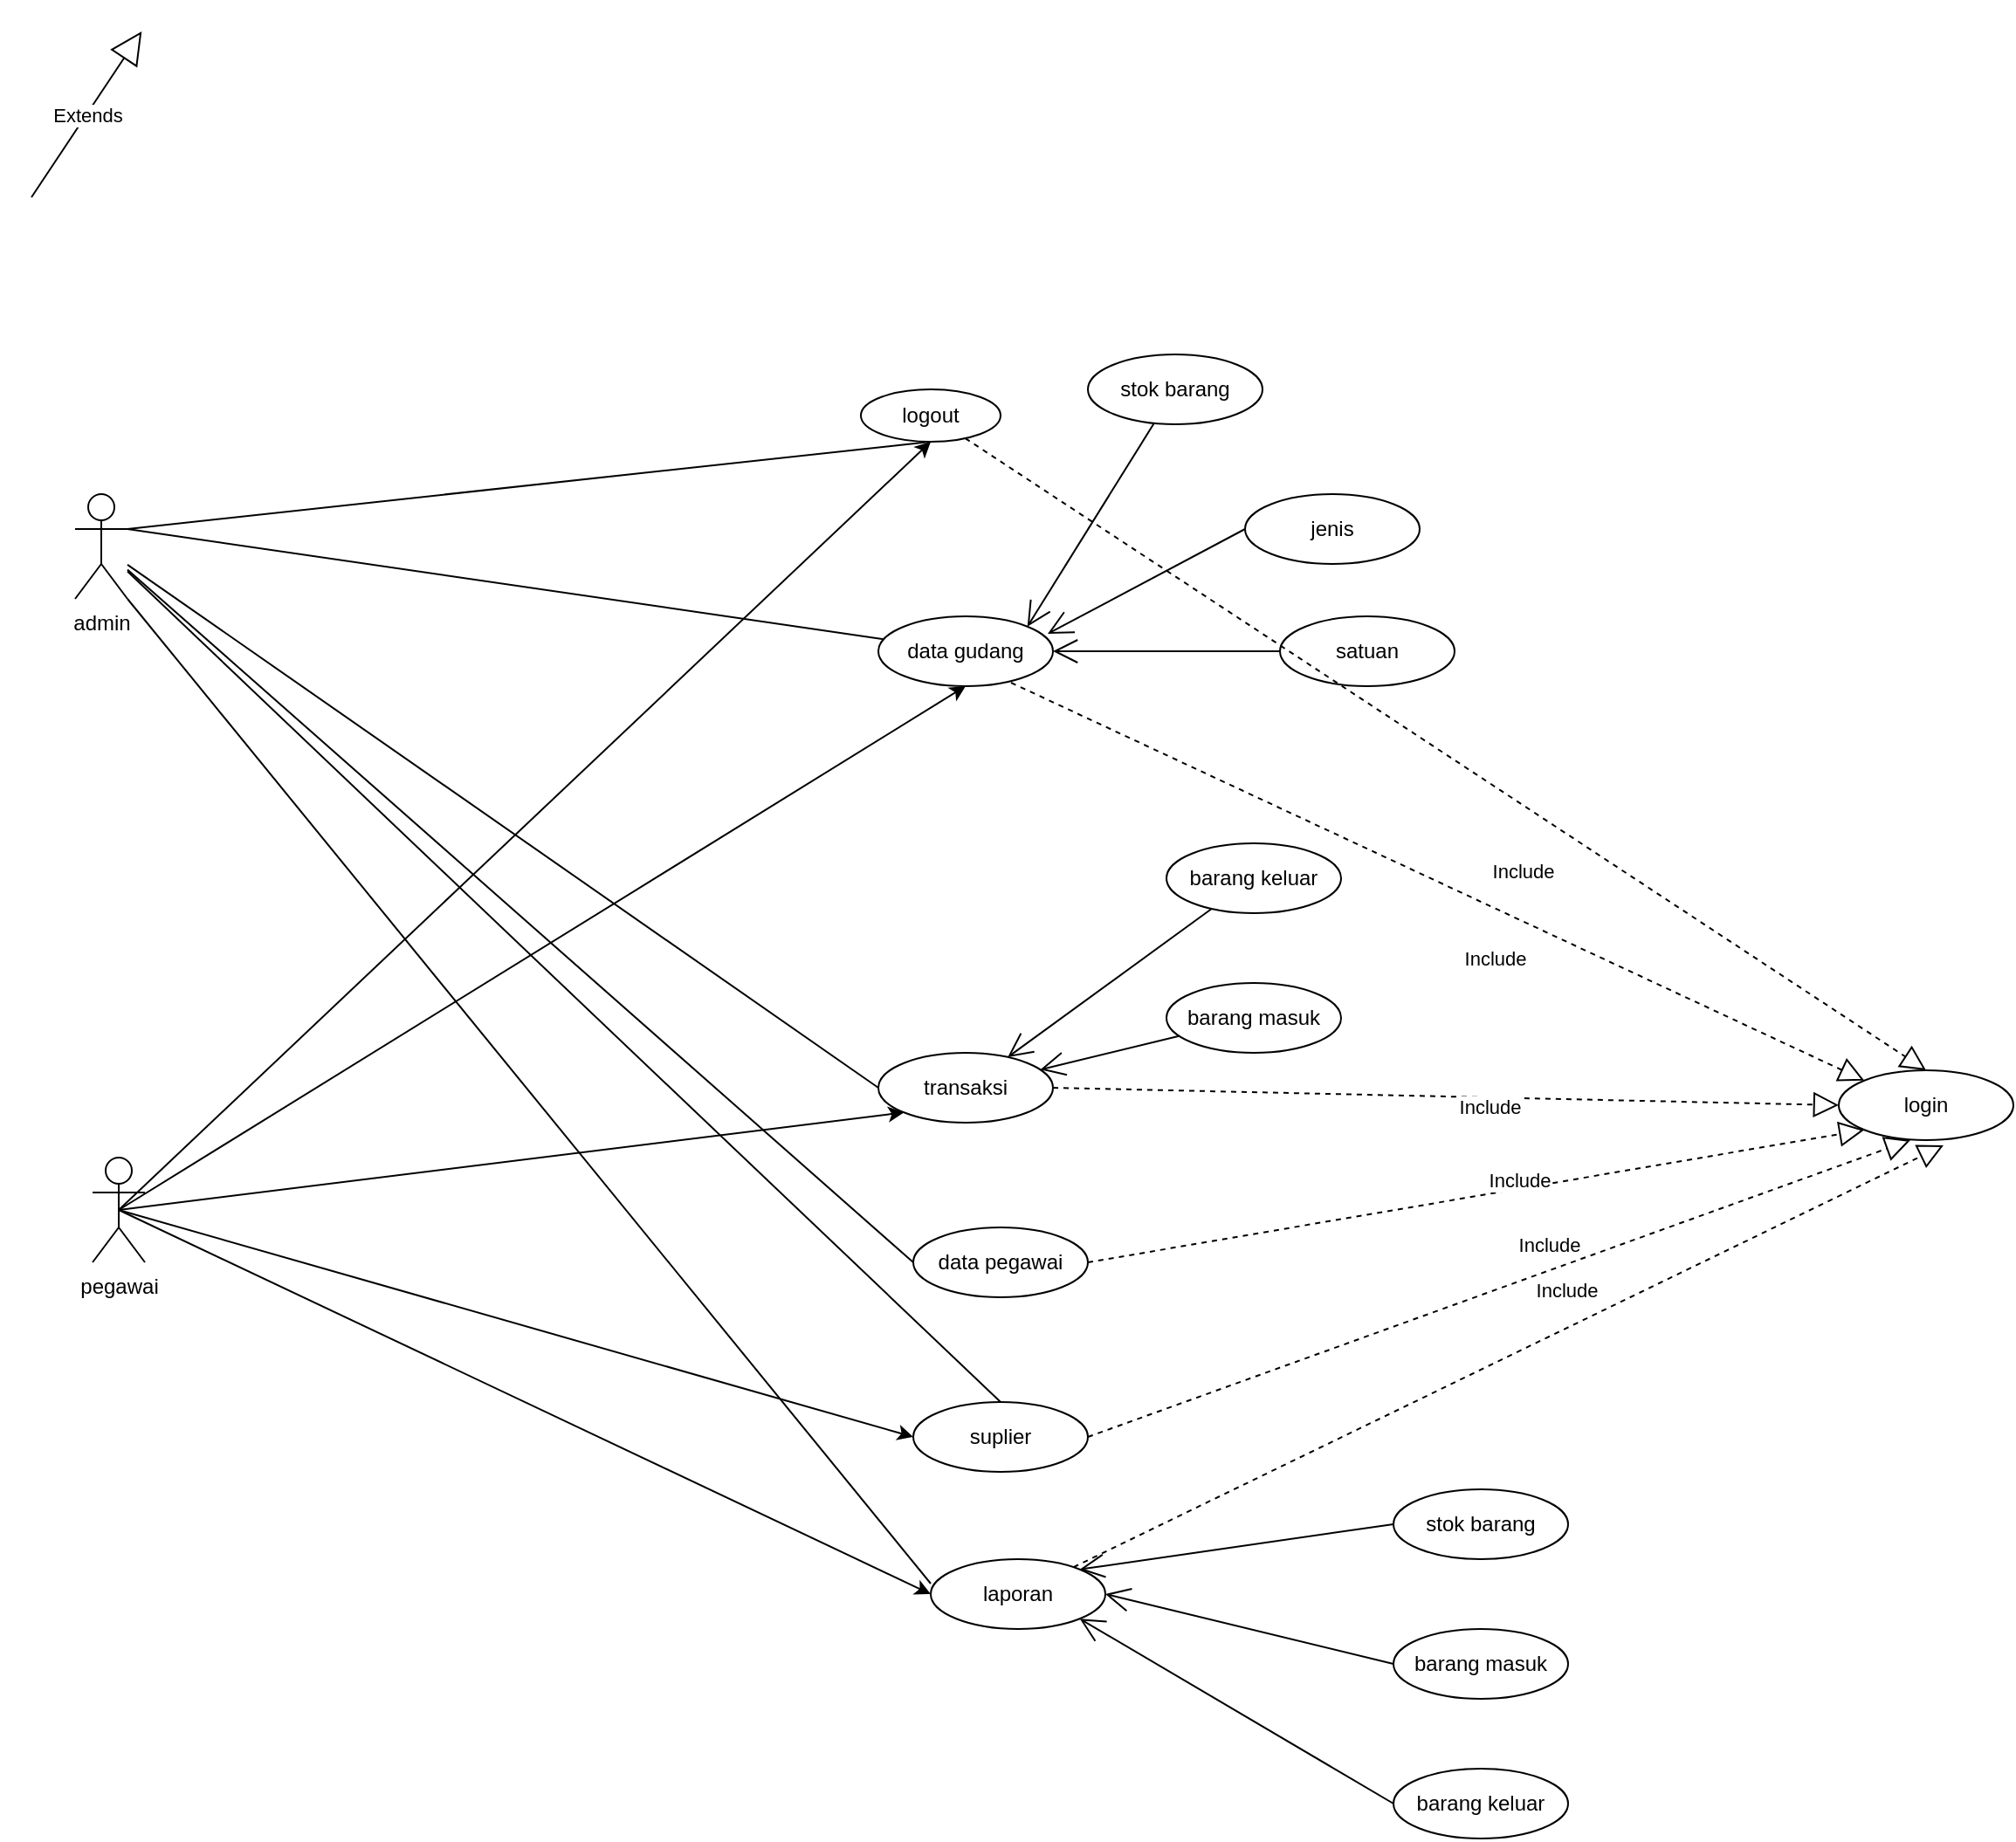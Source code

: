 <mxfile version="14.4.3" type="device"><diagram id="fraCLoJrizSCz5b080e5" name="Page-1"><mxGraphModel dx="2548" dy="1250" grid="1" gridSize="10" guides="1" tooltips="1" connect="1" arrows="1" fold="1" page="1" pageScale="1" pageWidth="850" pageHeight="1100" math="0" shadow="0"><root><mxCell id="0"/><mxCell id="1" parent="0"/><mxCell id="zNMZDBJA7DG8xM0XbHvl-1" value="admin" style="shape=umlActor;verticalLabelPosition=bottom;verticalAlign=top;html=1;outlineConnect=0;" vertex="1" parent="1"><mxGeometry x="470" y="350" width="30" height="60" as="geometry"/></mxCell><mxCell id="zNMZDBJA7DG8xM0XbHvl-2" value="logout" style="ellipse;whiteSpace=wrap;html=1;" vertex="1" parent="1"><mxGeometry x="920" y="290" width="80" height="30" as="geometry"/></mxCell><mxCell id="zNMZDBJA7DG8xM0XbHvl-3" value="data gudang" style="ellipse;whiteSpace=wrap;html=1;" vertex="1" parent="1"><mxGeometry x="930" y="420" width="100" height="40" as="geometry"/></mxCell><mxCell id="zNMZDBJA7DG8xM0XbHvl-4" value="stok barang" style="ellipse;whiteSpace=wrap;html=1;" vertex="1" parent="1"><mxGeometry x="1050" y="270" width="100" height="40" as="geometry"/></mxCell><mxCell id="zNMZDBJA7DG8xM0XbHvl-5" value="satuan" style="ellipse;whiteSpace=wrap;html=1;" vertex="1" parent="1"><mxGeometry x="1160" y="420" width="100" height="40" as="geometry"/></mxCell><mxCell id="zNMZDBJA7DG8xM0XbHvl-11" value="" style="endArrow=open;endFill=1;endSize=12;html=1;entryX=1;entryY=0;entryDx=0;entryDy=0;" edge="1" parent="1" source="zNMZDBJA7DG8xM0XbHvl-4" target="zNMZDBJA7DG8xM0XbHvl-3"><mxGeometry width="160" relative="1" as="geometry"><mxPoint x="1090" y="220" as="sourcePoint"/><mxPoint x="1250" y="220" as="targetPoint"/></mxGeometry></mxCell><mxCell id="zNMZDBJA7DG8xM0XbHvl-13" value="" style="endArrow=open;endFill=1;endSize=12;html=1;" edge="1" parent="1" source="zNMZDBJA7DG8xM0XbHvl-5" target="zNMZDBJA7DG8xM0XbHvl-3"><mxGeometry width="160" relative="1" as="geometry"><mxPoint x="1090" y="320" as="sourcePoint"/><mxPoint x="1250" y="320" as="targetPoint"/></mxGeometry></mxCell><mxCell id="zNMZDBJA7DG8xM0XbHvl-25" value="Extends" style="endArrow=block;endSize=16;endFill=0;html=1;" edge="1" parent="1" source="zNMZDBJA7DG8xM0XbHvl-24"><mxGeometry width="160" relative="1" as="geometry"><mxPoint x="445" y="180" as="sourcePoint"/><mxPoint x="508.161" y="85.032" as="targetPoint"/></mxGeometry></mxCell><mxCell id="zNMZDBJA7DG8xM0XbHvl-28" value="transaksi" style="ellipse;whiteSpace=wrap;html=1;" vertex="1" parent="1"><mxGeometry x="930" y="670" width="100" height="40" as="geometry"/></mxCell><mxCell id="zNMZDBJA7DG8xM0XbHvl-29" value="barang masuk" style="ellipse;whiteSpace=wrap;html=1;" vertex="1" parent="1"><mxGeometry x="1095" y="630" width="100" height="40" as="geometry"/></mxCell><mxCell id="zNMZDBJA7DG8xM0XbHvl-30" value="barang keluar" style="ellipse;whiteSpace=wrap;html=1;" vertex="1" parent="1"><mxGeometry x="1095" y="550" width="100" height="40" as="geometry"/></mxCell><mxCell id="zNMZDBJA7DG8xM0XbHvl-31" value="" style="endArrow=open;endFill=1;endSize=12;html=1;" edge="1" parent="1" source="zNMZDBJA7DG8xM0XbHvl-29" target="zNMZDBJA7DG8xM0XbHvl-28"><mxGeometry width="160" relative="1" as="geometry"><mxPoint x="1090" y="520" as="sourcePoint"/><mxPoint x="1250" y="520" as="targetPoint"/></mxGeometry></mxCell><mxCell id="zNMZDBJA7DG8xM0XbHvl-32" value="" style="endArrow=open;endFill=1;endSize=12;html=1;" edge="1" parent="1" source="zNMZDBJA7DG8xM0XbHvl-30" target="zNMZDBJA7DG8xM0XbHvl-28"><mxGeometry width="160" relative="1" as="geometry"><mxPoint x="1090" y="520" as="sourcePoint"/><mxPoint x="1250" y="520" as="targetPoint"/></mxGeometry></mxCell><mxCell id="zNMZDBJA7DG8xM0XbHvl-53" value="" style="endArrow=none;html=1;exitX=1;exitY=0.333;exitDx=0;exitDy=0;exitPerimeter=0;" edge="1" parent="1" source="zNMZDBJA7DG8xM0XbHvl-1" target="zNMZDBJA7DG8xM0XbHvl-3"><mxGeometry width="50" height="50" relative="1" as="geometry"><mxPoint x="1150" y="230" as="sourcePoint"/><mxPoint x="1200" y="180" as="targetPoint"/></mxGeometry></mxCell><mxCell id="zNMZDBJA7DG8xM0XbHvl-54" value="" style="endArrow=none;html=1;entryX=0;entryY=0.5;entryDx=0;entryDy=0;" edge="1" parent="1" source="zNMZDBJA7DG8xM0XbHvl-1" target="zNMZDBJA7DG8xM0XbHvl-28"><mxGeometry width="50" height="50" relative="1" as="geometry"><mxPoint x="1150" y="430" as="sourcePoint"/><mxPoint x="990" y="570" as="targetPoint"/></mxGeometry></mxCell><mxCell id="zNMZDBJA7DG8xM0XbHvl-55" value="" style="endArrow=none;html=1;entryX=0.5;entryY=1;entryDx=0;entryDy=0;exitX=1;exitY=0.333;exitDx=0;exitDy=0;exitPerimeter=0;" edge="1" parent="1" source="zNMZDBJA7DG8xM0XbHvl-1" target="zNMZDBJA7DG8xM0XbHvl-2"><mxGeometry width="50" height="50" relative="1" as="geometry"><mxPoint x="1150" y="230" as="sourcePoint"/><mxPoint x="1200" y="180" as="targetPoint"/></mxGeometry></mxCell><mxCell id="zNMZDBJA7DG8xM0XbHvl-56" value="data pegawai" style="ellipse;whiteSpace=wrap;html=1;" vertex="1" parent="1"><mxGeometry x="950" y="770" width="100" height="40" as="geometry"/></mxCell><mxCell id="zNMZDBJA7DG8xM0XbHvl-65" value="" style="endArrow=none;html=1;exitX=0;exitY=0.5;exitDx=0;exitDy=0;" edge="1" parent="1" source="zNMZDBJA7DG8xM0XbHvl-56" target="zNMZDBJA7DG8xM0XbHvl-1"><mxGeometry width="50" height="50" relative="1" as="geometry"><mxPoint x="1150" y="840" as="sourcePoint"/><mxPoint x="870" y="690" as="targetPoint"/></mxGeometry></mxCell><mxCell id="zNMZDBJA7DG8xM0XbHvl-66" value="suplier" style="ellipse;whiteSpace=wrap;html=1;" vertex="1" parent="1"><mxGeometry x="950" y="870" width="100" height="40" as="geometry"/></mxCell><mxCell id="zNMZDBJA7DG8xM0XbHvl-71" value="" style="endArrow=none;html=1;exitX=0.5;exitY=0;exitDx=0;exitDy=0;" edge="1" parent="1" source="zNMZDBJA7DG8xM0XbHvl-66" target="zNMZDBJA7DG8xM0XbHvl-1"><mxGeometry width="50" height="50" relative="1" as="geometry"><mxPoint x="850" y="910" as="sourcePoint"/><mxPoint x="1200" y="750" as="targetPoint"/></mxGeometry></mxCell><mxCell id="zNMZDBJA7DG8xM0XbHvl-76" value="laporan" style="ellipse;whiteSpace=wrap;html=1;" vertex="1" parent="1"><mxGeometry x="960" y="960" width="100" height="40" as="geometry"/></mxCell><mxCell id="zNMZDBJA7DG8xM0XbHvl-77" value="" style="endArrow=none;html=1;entryX=0;entryY=0.35;entryDx=0;entryDy=0;entryPerimeter=0;exitX=1;exitY=1;exitDx=0;exitDy=0;exitPerimeter=0;" edge="1" parent="1" source="zNMZDBJA7DG8xM0XbHvl-1" target="zNMZDBJA7DG8xM0XbHvl-76"><mxGeometry width="50" height="50" relative="1" as="geometry"><mxPoint x="790" y="690" as="sourcePoint"/><mxPoint x="1200" y="1050" as="targetPoint"/></mxGeometry></mxCell><mxCell id="zNMZDBJA7DG8xM0XbHvl-78" value="stok barang" style="ellipse;whiteSpace=wrap;html=1;" vertex="1" parent="1"><mxGeometry x="1225" y="920" width="100" height="40" as="geometry"/></mxCell><mxCell id="zNMZDBJA7DG8xM0XbHvl-79" value="barang masuk" style="ellipse;whiteSpace=wrap;html=1;" vertex="1" parent="1"><mxGeometry x="1225" y="1000" width="100" height="40" as="geometry"/></mxCell><mxCell id="zNMZDBJA7DG8xM0XbHvl-80" value="barang keluar" style="ellipse;whiteSpace=wrap;html=1;" vertex="1" parent="1"><mxGeometry x="1225" y="1080" width="100" height="40" as="geometry"/></mxCell><mxCell id="zNMZDBJA7DG8xM0XbHvl-87" value="" style="endArrow=open;endFill=1;endSize=12;html=1;exitX=0;exitY=0.5;exitDx=0;exitDy=0;entryX=1;entryY=0;entryDx=0;entryDy=0;" edge="1" parent="1" source="zNMZDBJA7DG8xM0XbHvl-78" target="zNMZDBJA7DG8xM0XbHvl-76"><mxGeometry width="160" relative="1" as="geometry"><mxPoint x="1090" y="1400" as="sourcePoint"/><mxPoint x="1250" y="1400" as="targetPoint"/></mxGeometry></mxCell><mxCell id="zNMZDBJA7DG8xM0XbHvl-88" value="" style="endArrow=open;endFill=1;endSize=12;html=1;exitX=0;exitY=0.5;exitDx=0;exitDy=0;entryX=1;entryY=1;entryDx=0;entryDy=0;" edge="1" parent="1" source="zNMZDBJA7DG8xM0XbHvl-80" target="zNMZDBJA7DG8xM0XbHvl-76"><mxGeometry width="160" relative="1" as="geometry"><mxPoint x="1010" y="1460" as="sourcePoint"/><mxPoint x="1250" y="1600" as="targetPoint"/></mxGeometry></mxCell><mxCell id="zNMZDBJA7DG8xM0XbHvl-89" value="" style="endArrow=open;endFill=1;endSize=12;html=1;exitX=0;exitY=0.5;exitDx=0;exitDy=0;entryX=1;entryY=0.5;entryDx=0;entryDy=0;" edge="1" parent="1" source="zNMZDBJA7DG8xM0XbHvl-79" target="zNMZDBJA7DG8xM0XbHvl-76"><mxGeometry width="160" relative="1" as="geometry"><mxPoint x="1090" y="1500" as="sourcePoint"/><mxPoint x="1250" y="1500" as="targetPoint"/></mxGeometry></mxCell><mxCell id="zNMZDBJA7DG8xM0XbHvl-90" value="login" style="ellipse;whiteSpace=wrap;html=1;" vertex="1" parent="1"><mxGeometry x="1480" y="680" width="100" height="40" as="geometry"/></mxCell><mxCell id="zNMZDBJA7DG8xM0XbHvl-91" value="" style="endArrow=block;dashed=1;endFill=0;endSize=12;html=1;entryX=0;entryY=0.5;entryDx=0;entryDy=0;exitX=1;exitY=0.5;exitDx=0;exitDy=0;" edge="1" parent="1" source="zNMZDBJA7DG8xM0XbHvl-28" target="zNMZDBJA7DG8xM0XbHvl-90"><mxGeometry width="160" relative="1" as="geometry"><mxPoint x="1270" y="740" as="sourcePoint"/><mxPoint x="1430" y="740" as="targetPoint"/></mxGeometry></mxCell><mxCell id="zNMZDBJA7DG8xM0XbHvl-92" value="Include" style="edgeLabel;html=1;align=center;verticalAlign=middle;resizable=0;points=[];" vertex="1" connectable="0" parent="zNMZDBJA7DG8xM0XbHvl-91"><mxGeometry x="0.347" y="2" relative="1" as="geometry"><mxPoint x="-53.04" y="5.66" as="offset"/></mxGeometry></mxCell><mxCell id="zNMZDBJA7DG8xM0XbHvl-93" value="" style="endArrow=block;dashed=1;endFill=0;endSize=12;html=1;entryX=0;entryY=0;entryDx=0;entryDy=0;exitX=0.76;exitY=0.95;exitDx=0;exitDy=0;exitPerimeter=0;" edge="1" parent="1" source="zNMZDBJA7DG8xM0XbHvl-3" target="zNMZDBJA7DG8xM0XbHvl-90"><mxGeometry width="160" relative="1" as="geometry"><mxPoint x="1040" y="700" as="sourcePoint"/><mxPoint x="1660" y="590" as="targetPoint"/></mxGeometry></mxCell><mxCell id="zNMZDBJA7DG8xM0XbHvl-94" value="Include" style="edgeLabel;html=1;align=center;verticalAlign=middle;resizable=0;points=[];" vertex="1" connectable="0" parent="zNMZDBJA7DG8xM0XbHvl-93"><mxGeometry x="0.347" y="2" relative="1" as="geometry"><mxPoint x="-53.04" y="5.66" as="offset"/></mxGeometry></mxCell><mxCell id="zNMZDBJA7DG8xM0XbHvl-95" value="" style="endArrow=block;dashed=1;endFill=0;endSize=12;html=1;entryX=0.5;entryY=0;entryDx=0;entryDy=0;" edge="1" parent="1" source="zNMZDBJA7DG8xM0XbHvl-2" target="zNMZDBJA7DG8xM0XbHvl-90"><mxGeometry width="160" relative="1" as="geometry"><mxPoint x="1066" y="348" as="sourcePoint"/><mxPoint x="1674.645" y="575.858" as="targetPoint"/></mxGeometry></mxCell><mxCell id="zNMZDBJA7DG8xM0XbHvl-96" value="Include" style="edgeLabel;html=1;align=center;verticalAlign=middle;resizable=0;points=[];" vertex="1" connectable="0" parent="zNMZDBJA7DG8xM0XbHvl-95"><mxGeometry x="0.347" y="2" relative="1" as="geometry"><mxPoint x="-53.04" y="5.66" as="offset"/></mxGeometry></mxCell><mxCell id="zNMZDBJA7DG8xM0XbHvl-97" value="" style="endArrow=block;dashed=1;endFill=0;endSize=12;html=1;exitX=1;exitY=0.5;exitDx=0;exitDy=0;entryX=0;entryY=1;entryDx=0;entryDy=0;" edge="1" parent="1" source="zNMZDBJA7DG8xM0XbHvl-56" target="zNMZDBJA7DG8xM0XbHvl-90"><mxGeometry width="160" relative="1" as="geometry"><mxPoint x="1040" y="700" as="sourcePoint"/><mxPoint x="1670" y="610" as="targetPoint"/></mxGeometry></mxCell><mxCell id="zNMZDBJA7DG8xM0XbHvl-98" value="Include" style="edgeLabel;html=1;align=center;verticalAlign=middle;resizable=0;points=[];" vertex="1" connectable="0" parent="zNMZDBJA7DG8xM0XbHvl-97"><mxGeometry x="0.347" y="2" relative="1" as="geometry"><mxPoint x="-53.04" y="5.66" as="offset"/></mxGeometry></mxCell><mxCell id="zNMZDBJA7DG8xM0XbHvl-99" value="" style="endArrow=block;dashed=1;endFill=0;endSize=12;html=1;entryX=0.41;entryY=1;entryDx=0;entryDy=0;entryPerimeter=0;exitX=1;exitY=0.5;exitDx=0;exitDy=0;" edge="1" parent="1" source="zNMZDBJA7DG8xM0XbHvl-66" target="zNMZDBJA7DG8xM0XbHvl-90"><mxGeometry width="160" relative="1" as="geometry"><mxPoint x="1040" y="880" as="sourcePoint"/><mxPoint x="1674.645" y="604.142" as="targetPoint"/></mxGeometry></mxCell><mxCell id="zNMZDBJA7DG8xM0XbHvl-100" value="Include" style="edgeLabel;html=1;align=center;verticalAlign=middle;resizable=0;points=[];" vertex="1" connectable="0" parent="zNMZDBJA7DG8xM0XbHvl-99"><mxGeometry x="0.347" y="2" relative="1" as="geometry"><mxPoint x="-53.04" y="5.66" as="offset"/></mxGeometry></mxCell><mxCell id="zNMZDBJA7DG8xM0XbHvl-101" value="" style="endArrow=block;dashed=1;endFill=0;endSize=12;html=1;entryX=0.6;entryY=1.075;entryDx=0;entryDy=0;entryPerimeter=0;" edge="1" parent="1" source="zNMZDBJA7DG8xM0XbHvl-76" target="zNMZDBJA7DG8xM0XbHvl-90"><mxGeometry width="160" relative="1" as="geometry"><mxPoint x="944.031" y="1162.461" as="sourcePoint"/><mxPoint x="1701" y="610" as="targetPoint"/></mxGeometry></mxCell><mxCell id="zNMZDBJA7DG8xM0XbHvl-102" value="Include" style="edgeLabel;html=1;align=center;verticalAlign=middle;resizable=0;points=[];" vertex="1" connectable="0" parent="zNMZDBJA7DG8xM0XbHvl-101"><mxGeometry x="0.347" y="2" relative="1" as="geometry"><mxPoint x="-53.04" y="5.66" as="offset"/></mxGeometry></mxCell><mxCell id="zNMZDBJA7DG8xM0XbHvl-103" value="pegawai" style="shape=umlActor;verticalLabelPosition=bottom;verticalAlign=top;html=1;outlineConnect=0;" vertex="1" parent="1"><mxGeometry x="480" y="730" width="30" height="60" as="geometry"/></mxCell><mxCell id="zNMZDBJA7DG8xM0XbHvl-110" value="jenis" style="ellipse;whiteSpace=wrap;html=1;" vertex="1" parent="1"><mxGeometry x="1140" y="350" width="100" height="40" as="geometry"/></mxCell><mxCell id="zNMZDBJA7DG8xM0XbHvl-111" value="" style="endArrow=open;endFill=1;endSize=12;html=1;exitX=0;exitY=0.5;exitDx=0;exitDy=0;entryX=0.97;entryY=0.25;entryDx=0;entryDy=0;entryPerimeter=0;" edge="1" parent="1" source="zNMZDBJA7DG8xM0XbHvl-110" target="zNMZDBJA7DG8xM0XbHvl-3"><mxGeometry width="160" relative="1" as="geometry"><mxPoint x="1097.789" y="319.394" as="sourcePoint"/><mxPoint x="1020" y="430" as="targetPoint"/></mxGeometry></mxCell><mxCell id="zNMZDBJA7DG8xM0XbHvl-118" value="" style="endArrow=classic;html=1;entryX=0.5;entryY=1;entryDx=0;entryDy=0;exitX=0.5;exitY=0.5;exitDx=0;exitDy=0;exitPerimeter=0;" edge="1" parent="1" source="zNMZDBJA7DG8xM0XbHvl-103" target="zNMZDBJA7DG8xM0XbHvl-2"><mxGeometry width="50" height="50" relative="1" as="geometry"><mxPoint x="600" y="1200" as="sourcePoint"/><mxPoint x="560" y="740" as="targetPoint"/></mxGeometry></mxCell><mxCell id="zNMZDBJA7DG8xM0XbHvl-119" value="" style="endArrow=classic;html=1;entryX=0.5;entryY=1;entryDx=0;entryDy=0;exitX=0.5;exitY=0.5;exitDx=0;exitDy=0;exitPerimeter=0;" edge="1" parent="1" source="zNMZDBJA7DG8xM0XbHvl-103" target="zNMZDBJA7DG8xM0XbHvl-3"><mxGeometry width="50" height="50" relative="1" as="geometry"><mxPoint x="600" y="1200" as="sourcePoint"/><mxPoint x="390" y="730" as="targetPoint"/></mxGeometry></mxCell><mxCell id="zNMZDBJA7DG8xM0XbHvl-120" value="" style="endArrow=classic;html=1;entryX=0;entryY=1;entryDx=0;entryDy=0;exitX=0.5;exitY=0.5;exitDx=0;exitDy=0;exitPerimeter=0;" edge="1" parent="1" source="zNMZDBJA7DG8xM0XbHvl-103" target="zNMZDBJA7DG8xM0XbHvl-28"><mxGeometry width="50" height="50" relative="1" as="geometry"><mxPoint x="600" y="1200" as="sourcePoint"/><mxPoint x="660" y="1300" as="targetPoint"/></mxGeometry></mxCell><mxCell id="zNMZDBJA7DG8xM0XbHvl-121" value="" style="endArrow=classic;html=1;entryX=0;entryY=0.5;entryDx=0;entryDy=0;exitX=0.5;exitY=0.5;exitDx=0;exitDy=0;exitPerimeter=0;" edge="1" parent="1" source="zNMZDBJA7DG8xM0XbHvl-103" target="zNMZDBJA7DG8xM0XbHvl-66"><mxGeometry width="50" height="50" relative="1" as="geometry"><mxPoint x="600" y="1200" as="sourcePoint"/><mxPoint x="470" y="960" as="targetPoint"/></mxGeometry></mxCell><mxCell id="zNMZDBJA7DG8xM0XbHvl-122" value="" style="endArrow=classic;html=1;entryX=0;entryY=0.5;entryDx=0;entryDy=0;exitX=0.5;exitY=0.5;exitDx=0;exitDy=0;exitPerimeter=0;" edge="1" parent="1" source="zNMZDBJA7DG8xM0XbHvl-103" target="zNMZDBJA7DG8xM0XbHvl-76"><mxGeometry width="50" height="50" relative="1" as="geometry"><mxPoint x="600" y="1200" as="sourcePoint"/><mxPoint x="750" y="1280" as="targetPoint"/></mxGeometry></mxCell></root></mxGraphModel></diagram></mxfile>